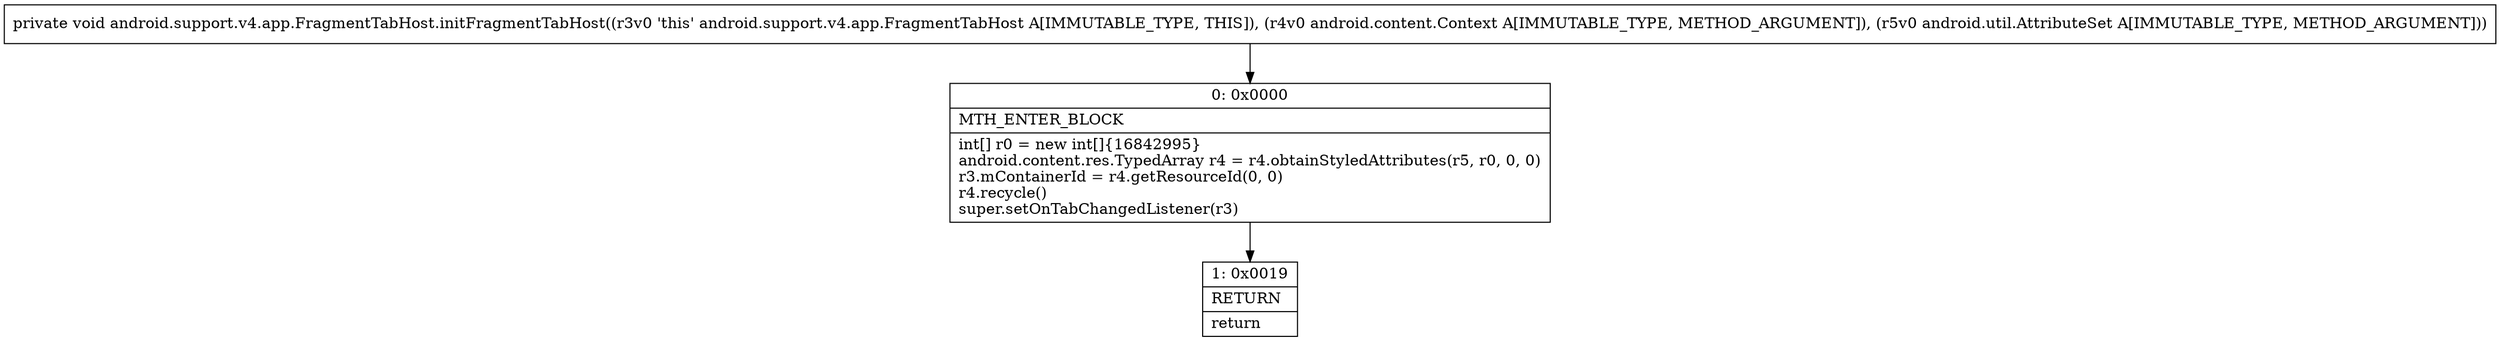 digraph "CFG forandroid.support.v4.app.FragmentTabHost.initFragmentTabHost(Landroid\/content\/Context;Landroid\/util\/AttributeSet;)V" {
Node_0 [shape=record,label="{0\:\ 0x0000|MTH_ENTER_BLOCK\l|int[] r0 = new int[]\{16842995\}\landroid.content.res.TypedArray r4 = r4.obtainStyledAttributes(r5, r0, 0, 0)\lr3.mContainerId = r4.getResourceId(0, 0)\lr4.recycle()\lsuper.setOnTabChangedListener(r3)\l}"];
Node_1 [shape=record,label="{1\:\ 0x0019|RETURN\l|return\l}"];
MethodNode[shape=record,label="{private void android.support.v4.app.FragmentTabHost.initFragmentTabHost((r3v0 'this' android.support.v4.app.FragmentTabHost A[IMMUTABLE_TYPE, THIS]), (r4v0 android.content.Context A[IMMUTABLE_TYPE, METHOD_ARGUMENT]), (r5v0 android.util.AttributeSet A[IMMUTABLE_TYPE, METHOD_ARGUMENT])) }"];
MethodNode -> Node_0;
Node_0 -> Node_1;
}

